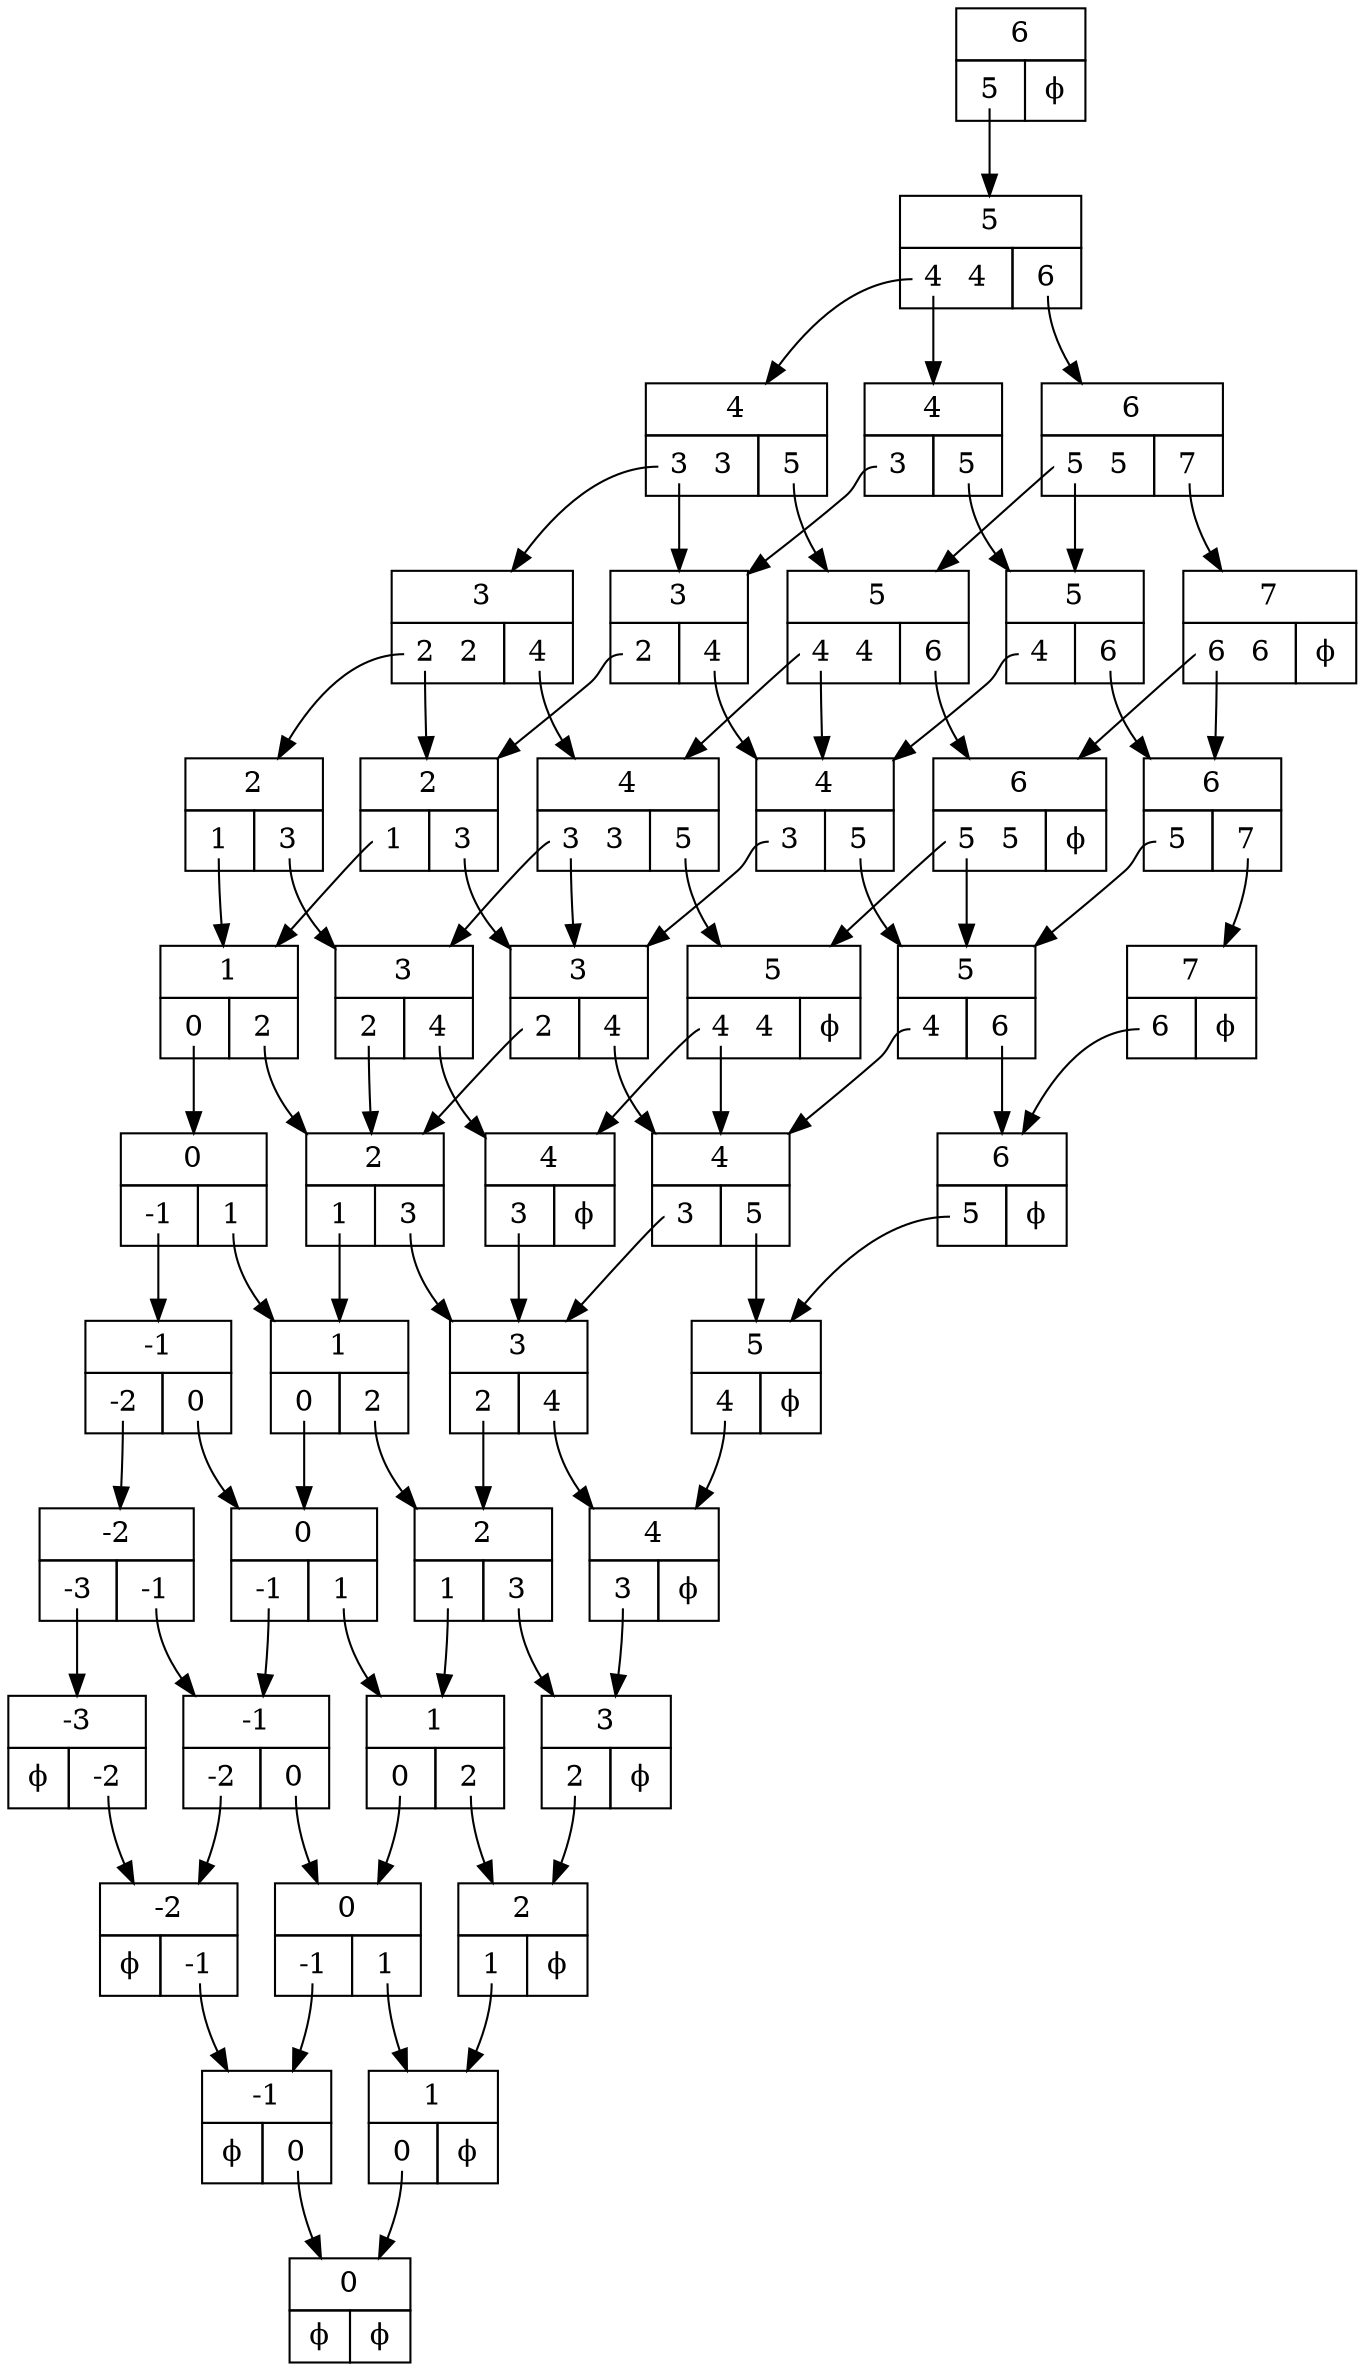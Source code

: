 digraph "6.0" {
   node_1 [shape=none,margin=0,label=
         <<TABLE BORDER="0" CELLBORDER="1" CELLSPACING="0" CELLPADDING="4">
         <TR><TD COLSPAN="2">6</TD></TR>
         <TR><TD PORT="L"> <TABLE BORDER="0" CELLBORDER="0" CELLPADDING="0"><TR><TD PORT="5"> 5 </TD> &nbsp; </TR></TABLE> </TD><TD PORT="R"> ϕ </TD></TR>
         </TABLE>>,
         ];
   node_1:"5" -> node_2;
   node_2 [shape=none,margin=0,label=
         <<TABLE BORDER="0" CELLBORDER="1" CELLSPACING="0" CELLPADDING="4">
         <TR><TD COLSPAN="2">5</TD></TR>
         <TR><TD PORT="L"> <TABLE BORDER="0" CELLBORDER="0" CELLPADDING="0"><TR><TD PORT="4"> 4 </TD> &nbsp; <TD PORT="4"> 4 </TD> &nbsp; </TR></TABLE> </TD><TD PORT="R"> <TABLE BORDER="0" CELLBORDER="0" CELLPADDING="0"><TR><TD PORT="6"> 6 </TD> &nbsp; </TR></TABLE> </TD></TR>
         </TABLE>>,
         ];
   node_2:"4" -> node_3;
   node_3 [shape=none,margin=0,label=
         <<TABLE BORDER="0" CELLBORDER="1" CELLSPACING="0" CELLPADDING="4">
         <TR><TD COLSPAN="2">4</TD></TR>
         <TR><TD PORT="L"> <TABLE BORDER="0" CELLBORDER="0" CELLPADDING="0"><TR><TD PORT="3"> 3 </TD> &nbsp; </TR></TABLE> </TD><TD PORT="R"> <TABLE BORDER="0" CELLBORDER="0" CELLPADDING="0"><TR><TD PORT="5"> 5 </TD> &nbsp; </TR></TABLE> </TD></TR>
         </TABLE>>,
         ];
   node_3:"3" -> node_4;
   node_4 [shape=none,margin=0,label=
         <<TABLE BORDER="0" CELLBORDER="1" CELLSPACING="0" CELLPADDING="4">
         <TR><TD COLSPAN="2">3</TD></TR>
         <TR><TD PORT="L"> <TABLE BORDER="0" CELLBORDER="0" CELLPADDING="0"><TR><TD PORT="2"> 2 </TD> &nbsp; </TR></TABLE> </TD><TD PORT="R"> <TABLE BORDER="0" CELLBORDER="0" CELLPADDING="0"><TR><TD PORT="4"> 4 </TD> &nbsp; </TR></TABLE> </TD></TR>
         </TABLE>>,
         ];
   node_4:"2" -> node_5;
   node_5 [shape=none,margin=0,label=
         <<TABLE BORDER="0" CELLBORDER="1" CELLSPACING="0" CELLPADDING="4">
         <TR><TD COLSPAN="2">2</TD></TR>
         <TR><TD PORT="L"> <TABLE BORDER="0" CELLBORDER="0" CELLPADDING="0"><TR><TD PORT="1"> 1 </TD> &nbsp; </TR></TABLE> </TD><TD PORT="R"> <TABLE BORDER="0" CELLBORDER="0" CELLPADDING="0"><TR><TD PORT="3"> 3 </TD> &nbsp; </TR></TABLE> </TD></TR>
         </TABLE>>,
         ];
   node_5:"1" -> node_6;
   node_6 [shape=none,margin=0,label=
         <<TABLE BORDER="0" CELLBORDER="1" CELLSPACING="0" CELLPADDING="4">
         <TR><TD COLSPAN="2">1</TD></TR>
         <TR><TD PORT="L"> <TABLE BORDER="0" CELLBORDER="0" CELLPADDING="0"><TR><TD PORT="0"> 0 </TD> &nbsp; </TR></TABLE> </TD><TD PORT="R"> <TABLE BORDER="0" CELLBORDER="0" CELLPADDING="0"><TR><TD PORT="2"> 2 </TD> &nbsp; </TR></TABLE> </TD></TR>
         </TABLE>>,
         ];
   node_6:"0" -> node_7;
   node_7 [shape=none,margin=0,label=
         <<TABLE BORDER="0" CELLBORDER="1" CELLSPACING="0" CELLPADDING="4">
         <TR><TD COLSPAN="2">0</TD></TR>
         <TR><TD PORT="L"> <TABLE BORDER="0" CELLBORDER="0" CELLPADDING="0"><TR><TD PORT="-1"> -1 </TD> &nbsp; </TR></TABLE> </TD><TD PORT="R"> <TABLE BORDER="0" CELLBORDER="0" CELLPADDING="0"><TR><TD PORT="1"> 1 </TD> &nbsp; </TR></TABLE> </TD></TR>
         </TABLE>>,
         ];
   node_7:"-1" -> node_8;
   node_8 [shape=none,margin=0,label=
         <<TABLE BORDER="0" CELLBORDER="1" CELLSPACING="0" CELLPADDING="4">
         <TR><TD COLSPAN="2">-1</TD></TR>
         <TR><TD PORT="L"> <TABLE BORDER="0" CELLBORDER="0" CELLPADDING="0"><TR><TD PORT="-2"> -2 </TD> &nbsp; </TR></TABLE> </TD><TD PORT="R"> <TABLE BORDER="0" CELLBORDER="0" CELLPADDING="0"><TR><TD PORT="0"> 0 </TD> &nbsp; </TR></TABLE> </TD></TR>
         </TABLE>>,
         ];
   node_8:"-2" -> node_9;
   node_9 [shape=none,margin=0,label=
         <<TABLE BORDER="0" CELLBORDER="1" CELLSPACING="0" CELLPADDING="4">
         <TR><TD COLSPAN="2">-2</TD></TR>
         <TR><TD PORT="L"> <TABLE BORDER="0" CELLBORDER="0" CELLPADDING="0"><TR><TD PORT="-3"> -3 </TD> &nbsp; </TR></TABLE> </TD><TD PORT="R"> <TABLE BORDER="0" CELLBORDER="0" CELLPADDING="0"><TR><TD PORT="-1"> -1 </TD> &nbsp; </TR></TABLE> </TD></TR>
         </TABLE>>,
         ];
   node_9:"-3" -> node_10;
   node_10 [shape=none,margin=0,label=
         <<TABLE BORDER="0" CELLBORDER="1" CELLSPACING="0" CELLPADDING="4">
         <TR><TD COLSPAN="2">-3</TD></TR>
         <TR><TD PORT="L"> ϕ </TD><TD PORT="R"> <TABLE BORDER="0" CELLBORDER="0" CELLPADDING="0"><TR><TD PORT="-2"> -2 </TD> &nbsp; </TR></TABLE> </TD></TR>
         </TABLE>>,
         ];
   node_10:"-2" -> node_11;
   node_11 [shape=none,margin=0,label=
         <<TABLE BORDER="0" CELLBORDER="1" CELLSPACING="0" CELLPADDING="4">
         <TR><TD COLSPAN="2">-2</TD></TR>
         <TR><TD PORT="L"> ϕ </TD><TD PORT="R"> <TABLE BORDER="0" CELLBORDER="0" CELLPADDING="0"><TR><TD PORT="-1"> -1 </TD> &nbsp; </TR></TABLE> </TD></TR>
         </TABLE>>,
         ];
   node_11:"-1" -> node_12;
   node_12 [shape=none,margin=0,label=
         <<TABLE BORDER="0" CELLBORDER="1" CELLSPACING="0" CELLPADDING="4">
         <TR><TD COLSPAN="2">-1</TD></TR>
         <TR><TD PORT="L"> ϕ </TD><TD PORT="R"> <TABLE BORDER="0" CELLBORDER="0" CELLPADDING="0"><TR><TD PORT="0"> 0 </TD> &nbsp; </TR></TABLE> </TD></TR>
         </TABLE>>,
         ];
   node_12:"0" -> node_13;
   node_13 [shape=none,margin=0,label=
         <<TABLE BORDER="0" CELLBORDER="1" CELLSPACING="0" CELLPADDING="4">
         <TR><TD COLSPAN="2">0</TD></TR>
         <TR><TD PORT="L"> ϕ </TD><TD PORT="R"> ϕ </TD></TR>
         </TABLE>>,
         ];
   node_9:"-1" -> node_14;
   node_14 [shape=none,margin=0,label=
         <<TABLE BORDER="0" CELLBORDER="1" CELLSPACING="0" CELLPADDING="4">
         <TR><TD COLSPAN="2">-1</TD></TR>
         <TR><TD PORT="L"> <TABLE BORDER="0" CELLBORDER="0" CELLPADDING="0"><TR><TD PORT="-2"> -2 </TD> &nbsp; </TR></TABLE> </TD><TD PORT="R"> <TABLE BORDER="0" CELLBORDER="0" CELLPADDING="0"><TR><TD PORT="0"> 0 </TD> &nbsp; </TR></TABLE> </TD></TR>
         </TABLE>>,
         ];
   node_14:"-2" -> node_11;
   node_14:"0" -> node_15;
   node_15 [shape=none,margin=0,label=
         <<TABLE BORDER="0" CELLBORDER="1" CELLSPACING="0" CELLPADDING="4">
         <TR><TD COLSPAN="2">0</TD></TR>
         <TR><TD PORT="L"> <TABLE BORDER="0" CELLBORDER="0" CELLPADDING="0"><TR><TD PORT="-1"> -1 </TD> &nbsp; </TR></TABLE> </TD><TD PORT="R"> <TABLE BORDER="0" CELLBORDER="0" CELLPADDING="0"><TR><TD PORT="1"> 1 </TD> &nbsp; </TR></TABLE> </TD></TR>
         </TABLE>>,
         ];
   node_15:"-1" -> node_12;
   node_15:"1" -> node_16;
   node_16 [shape=none,margin=0,label=
         <<TABLE BORDER="0" CELLBORDER="1" CELLSPACING="0" CELLPADDING="4">
         <TR><TD COLSPAN="2">1</TD></TR>
         <TR><TD PORT="L"> <TABLE BORDER="0" CELLBORDER="0" CELLPADDING="0"><TR><TD PORT="0"> 0 </TD> &nbsp; </TR></TABLE> </TD><TD PORT="R"> ϕ </TD></TR>
         </TABLE>>,
         ];
   node_16:"0" -> node_13;
   node_8:"0" -> node_17;
   node_17 [shape=none,margin=0,label=
         <<TABLE BORDER="0" CELLBORDER="1" CELLSPACING="0" CELLPADDING="4">
         <TR><TD COLSPAN="2">0</TD></TR>
         <TR><TD PORT="L"> <TABLE BORDER="0" CELLBORDER="0" CELLPADDING="0"><TR><TD PORT="-1"> -1 </TD> &nbsp; </TR></TABLE> </TD><TD PORT="R"> <TABLE BORDER="0" CELLBORDER="0" CELLPADDING="0"><TR><TD PORT="1"> 1 </TD> &nbsp; </TR></TABLE> </TD></TR>
         </TABLE>>,
         ];
   node_17:"-1" -> node_14;
   node_17:"1" -> node_18;
   node_18 [shape=none,margin=0,label=
         <<TABLE BORDER="0" CELLBORDER="1" CELLSPACING="0" CELLPADDING="4">
         <TR><TD COLSPAN="2">1</TD></TR>
         <TR><TD PORT="L"> <TABLE BORDER="0" CELLBORDER="0" CELLPADDING="0"><TR><TD PORT="0"> 0 </TD> &nbsp; </TR></TABLE> </TD><TD PORT="R"> <TABLE BORDER="0" CELLBORDER="0" CELLPADDING="0"><TR><TD PORT="2"> 2 </TD> &nbsp; </TR></TABLE> </TD></TR>
         </TABLE>>,
         ];
   node_18:"0" -> node_15;
   node_18:"2" -> node_19;
   node_19 [shape=none,margin=0,label=
         <<TABLE BORDER="0" CELLBORDER="1" CELLSPACING="0" CELLPADDING="4">
         <TR><TD COLSPAN="2">2</TD></TR>
         <TR><TD PORT="L"> <TABLE BORDER="0" CELLBORDER="0" CELLPADDING="0"><TR><TD PORT="1"> 1 </TD> &nbsp; </TR></TABLE> </TD><TD PORT="R"> ϕ </TD></TR>
         </TABLE>>,
         ];
   node_19:"1" -> node_16;
   node_7:"1" -> node_20;
   node_20 [shape=none,margin=0,label=
         <<TABLE BORDER="0" CELLBORDER="1" CELLSPACING="0" CELLPADDING="4">
         <TR><TD COLSPAN="2">1</TD></TR>
         <TR><TD PORT="L"> <TABLE BORDER="0" CELLBORDER="0" CELLPADDING="0"><TR><TD PORT="0"> 0 </TD> &nbsp; </TR></TABLE> </TD><TD PORT="R"> <TABLE BORDER="0" CELLBORDER="0" CELLPADDING="0"><TR><TD PORT="2"> 2 </TD> &nbsp; </TR></TABLE> </TD></TR>
         </TABLE>>,
         ];
   node_20:"0" -> node_17;
   node_20:"2" -> node_21;
   node_21 [shape=none,margin=0,label=
         <<TABLE BORDER="0" CELLBORDER="1" CELLSPACING="0" CELLPADDING="4">
         <TR><TD COLSPAN="2">2</TD></TR>
         <TR><TD PORT="L"> <TABLE BORDER="0" CELLBORDER="0" CELLPADDING="0"><TR><TD PORT="1"> 1 </TD> &nbsp; </TR></TABLE> </TD><TD PORT="R"> <TABLE BORDER="0" CELLBORDER="0" CELLPADDING="0"><TR><TD PORT="3"> 3 </TD> &nbsp; </TR></TABLE> </TD></TR>
         </TABLE>>,
         ];
   node_21:"1" -> node_18;
   node_21:"3" -> node_22;
   node_22 [shape=none,margin=0,label=
         <<TABLE BORDER="0" CELLBORDER="1" CELLSPACING="0" CELLPADDING="4">
         <TR><TD COLSPAN="2">3</TD></TR>
         <TR><TD PORT="L"> <TABLE BORDER="0" CELLBORDER="0" CELLPADDING="0"><TR><TD PORT="2"> 2 </TD> &nbsp; </TR></TABLE> </TD><TD PORT="R"> ϕ </TD></TR>
         </TABLE>>,
         ];
   node_22:"2" -> node_19;
   node_6:"2" -> node_23;
   node_23 [shape=none,margin=0,label=
         <<TABLE BORDER="0" CELLBORDER="1" CELLSPACING="0" CELLPADDING="4">
         <TR><TD COLSPAN="2">2</TD></TR>
         <TR><TD PORT="L"> <TABLE BORDER="0" CELLBORDER="0" CELLPADDING="0"><TR><TD PORT="1"> 1 </TD> &nbsp; </TR></TABLE> </TD><TD PORT="R"> <TABLE BORDER="0" CELLBORDER="0" CELLPADDING="0"><TR><TD PORT="3"> 3 </TD> &nbsp; </TR></TABLE> </TD></TR>
         </TABLE>>,
         ];
   node_23:"1" -> node_20;
   node_23:"3" -> node_24;
   node_24 [shape=none,margin=0,label=
         <<TABLE BORDER="0" CELLBORDER="1" CELLSPACING="0" CELLPADDING="4">
         <TR><TD COLSPAN="2">3</TD></TR>
         <TR><TD PORT="L"> <TABLE BORDER="0" CELLBORDER="0" CELLPADDING="0"><TR><TD PORT="2"> 2 </TD> &nbsp; </TR></TABLE> </TD><TD PORT="R"> <TABLE BORDER="0" CELLBORDER="0" CELLPADDING="0"><TR><TD PORT="4"> 4 </TD> &nbsp; </TR></TABLE> </TD></TR>
         </TABLE>>,
         ];
   node_24:"2" -> node_21;
   node_24:"4" -> node_25;
   node_25 [shape=none,margin=0,label=
         <<TABLE BORDER="0" CELLBORDER="1" CELLSPACING="0" CELLPADDING="4">
         <TR><TD COLSPAN="2">4</TD></TR>
         <TR><TD PORT="L"> <TABLE BORDER="0" CELLBORDER="0" CELLPADDING="0"><TR><TD PORT="3"> 3 </TD> &nbsp; </TR></TABLE> </TD><TD PORT="R"> ϕ </TD></TR>
         </TABLE>>,
         ];
   node_25:"3" -> node_22;
   node_5:"3" -> node_26;
   node_26 [shape=none,margin=0,label=
         <<TABLE BORDER="0" CELLBORDER="1" CELLSPACING="0" CELLPADDING="4">
         <TR><TD COLSPAN="2">3</TD></TR>
         <TR><TD PORT="L"> <TABLE BORDER="0" CELLBORDER="0" CELLPADDING="0"><TR><TD PORT="2"> 2 </TD> &nbsp; </TR></TABLE> </TD><TD PORT="R"> <TABLE BORDER="0" CELLBORDER="0" CELLPADDING="0"><TR><TD PORT="4"> 4 </TD> &nbsp; </TR></TABLE> </TD></TR>
         </TABLE>>,
         ];
   node_26:"2" -> node_23;
   node_26:"4" -> node_27;
   node_27 [shape=none,margin=0,label=
         <<TABLE BORDER="0" CELLBORDER="1" CELLSPACING="0" CELLPADDING="4">
         <TR><TD COLSPAN="2">4</TD></TR>
         <TR><TD PORT="L"> <TABLE BORDER="0" CELLBORDER="0" CELLPADDING="0"><TR><TD PORT="3"> 3 </TD> &nbsp; </TR></TABLE> </TD><TD PORT="R"> <TABLE BORDER="0" CELLBORDER="0" CELLPADDING="0"><TR><TD PORT="5"> 5 </TD> &nbsp; </TR></TABLE> </TD></TR>
         </TABLE>>,
         ];
   node_27:"3" -> node_24;
   node_27:"5" -> node_28;
   node_28 [shape=none,margin=0,label=
         <<TABLE BORDER="0" CELLBORDER="1" CELLSPACING="0" CELLPADDING="4">
         <TR><TD COLSPAN="2">5</TD></TR>
         <TR><TD PORT="L"> <TABLE BORDER="0" CELLBORDER="0" CELLPADDING="0"><TR><TD PORT="4"> 4 </TD> &nbsp; </TR></TABLE> </TD><TD PORT="R"> ϕ </TD></TR>
         </TABLE>>,
         ];
   node_28:"4" -> node_25;
   node_4:"4" -> node_29;
   node_29 [shape=none,margin=0,label=
         <<TABLE BORDER="0" CELLBORDER="1" CELLSPACING="0" CELLPADDING="4">
         <TR><TD COLSPAN="2">4</TD></TR>
         <TR><TD PORT="L"> <TABLE BORDER="0" CELLBORDER="0" CELLPADDING="0"><TR><TD PORT="3"> 3 </TD> &nbsp; </TR></TABLE> </TD><TD PORT="R"> <TABLE BORDER="0" CELLBORDER="0" CELLPADDING="0"><TR><TD PORT="5"> 5 </TD> &nbsp; </TR></TABLE> </TD></TR>
         </TABLE>>,
         ];
   node_29:"3" -> node_26;
   node_29:"5" -> node_30;
   node_30 [shape=none,margin=0,label=
         <<TABLE BORDER="0" CELLBORDER="1" CELLSPACING="0" CELLPADDING="4">
         <TR><TD COLSPAN="2">5</TD></TR>
         <TR><TD PORT="L"> <TABLE BORDER="0" CELLBORDER="0" CELLPADDING="0"><TR><TD PORT="4"> 4 </TD> &nbsp; </TR></TABLE> </TD><TD PORT="R"> <TABLE BORDER="0" CELLBORDER="0" CELLPADDING="0"><TR><TD PORT="6"> 6 </TD> &nbsp; </TR></TABLE> </TD></TR>
         </TABLE>>,
         ];
   node_30:"4" -> node_27;
   node_30:"6" -> node_31;
   node_31 [shape=none,margin=0,label=
         <<TABLE BORDER="0" CELLBORDER="1" CELLSPACING="0" CELLPADDING="4">
         <TR><TD COLSPAN="2">6</TD></TR>
         <TR><TD PORT="L"> <TABLE BORDER="0" CELLBORDER="0" CELLPADDING="0"><TR><TD PORT="5"> 5 </TD> &nbsp; </TR></TABLE> </TD><TD PORT="R"> ϕ </TD></TR>
         </TABLE>>,
         ];
   node_31:"5" -> node_28;
   node_3:"5" -> node_32;
   node_32 [shape=none,margin=0,label=
         <<TABLE BORDER="0" CELLBORDER="1" CELLSPACING="0" CELLPADDING="4">
         <TR><TD COLSPAN="2">5</TD></TR>
         <TR><TD PORT="L"> <TABLE BORDER="0" CELLBORDER="0" CELLPADDING="0"><TR><TD PORT="4"> 4 </TD> &nbsp; </TR></TABLE> </TD><TD PORT="R"> <TABLE BORDER="0" CELLBORDER="0" CELLPADDING="0"><TR><TD PORT="6"> 6 </TD> &nbsp; </TR></TABLE> </TD></TR>
         </TABLE>>,
         ];
   node_32:"4" -> node_29;
   node_32:"6" -> node_33;
   node_33 [shape=none,margin=0,label=
         <<TABLE BORDER="0" CELLBORDER="1" CELLSPACING="0" CELLPADDING="4">
         <TR><TD COLSPAN="2">6</TD></TR>
         <TR><TD PORT="L"> <TABLE BORDER="0" CELLBORDER="0" CELLPADDING="0"><TR><TD PORT="5"> 5 </TD> &nbsp; </TR></TABLE> </TD><TD PORT="R"> <TABLE BORDER="0" CELLBORDER="0" CELLPADDING="0"><TR><TD PORT="7"> 7 </TD> &nbsp; </TR></TABLE> </TD></TR>
         </TABLE>>,
         ];
   node_33:"5" -> node_30;
   node_33:"7" -> node_34;
   node_34 [shape=none,margin=0,label=
         <<TABLE BORDER="0" CELLBORDER="1" CELLSPACING="0" CELLPADDING="4">
         <TR><TD COLSPAN="2">7</TD></TR>
         <TR><TD PORT="L"> <TABLE BORDER="0" CELLBORDER="0" CELLPADDING="0"><TR><TD PORT="6"> 6 </TD> &nbsp; </TR></TABLE> </TD><TD PORT="R"> ϕ </TD></TR>
         </TABLE>>,
         ];
   node_34:"6" -> node_31;
   node_2:"4" -> node_35;
   node_35 [shape=none,margin=0,label=
         <<TABLE BORDER="0" CELLBORDER="1" CELLSPACING="0" CELLPADDING="4">
         <TR><TD COLSPAN="2">4</TD></TR>
         <TR><TD PORT="L"> <TABLE BORDER="0" CELLBORDER="0" CELLPADDING="0"><TR><TD PORT="3"> 3 </TD> &nbsp; <TD PORT="3"> 3 </TD> &nbsp; </TR></TABLE> </TD><TD PORT="R"> <TABLE BORDER="0" CELLBORDER="0" CELLPADDING="0"><TR><TD PORT="5"> 5 </TD> &nbsp; </TR></TABLE> </TD></TR>
         </TABLE>>,
         ];
   node_35:"3" -> node_4;
   node_35:"3" -> node_36;
   node_36 [shape=none,margin=0,label=
         <<TABLE BORDER="0" CELLBORDER="1" CELLSPACING="0" CELLPADDING="4">
         <TR><TD COLSPAN="2">3</TD></TR>
         <TR><TD PORT="L"> <TABLE BORDER="0" CELLBORDER="0" CELLPADDING="0"><TR><TD PORT="2"> 2 </TD> &nbsp; <TD PORT="2"> 2 </TD> &nbsp; </TR></TABLE> </TD><TD PORT="R"> <TABLE BORDER="0" CELLBORDER="0" CELLPADDING="0"><TR><TD PORT="4"> 4 </TD> &nbsp; </TR></TABLE> </TD></TR>
         </TABLE>>,
         ];
   node_36:"2" -> node_5;
   node_36:"2" -> node_37;
   node_37 [shape=none,margin=0,label=
         <<TABLE BORDER="0" CELLBORDER="1" CELLSPACING="0" CELLPADDING="4">
         <TR><TD COLSPAN="2">2</TD></TR>
         <TR><TD PORT="L"> <TABLE BORDER="0" CELLBORDER="0" CELLPADDING="0"><TR><TD PORT="1"> 1 </TD> &nbsp; </TR></TABLE> </TD><TD PORT="R"> <TABLE BORDER="0" CELLBORDER="0" CELLPADDING="0"><TR><TD PORT="3"> 3 </TD> &nbsp; </TR></TABLE> </TD></TR>
         </TABLE>>,
         ];
   node_37:"1" -> node_6;
   node_37:"3" -> node_38;
   node_38 [shape=none,margin=0,label=
         <<TABLE BORDER="0" CELLBORDER="1" CELLSPACING="0" CELLPADDING="4">
         <TR><TD COLSPAN="2">3</TD></TR>
         <TR><TD PORT="L"> <TABLE BORDER="0" CELLBORDER="0" CELLPADDING="0"><TR><TD PORT="2"> 2 </TD> &nbsp; </TR></TABLE> </TD><TD PORT="R"> <TABLE BORDER="0" CELLBORDER="0" CELLPADDING="0"><TR><TD PORT="4"> 4 </TD> &nbsp; </TR></TABLE> </TD></TR>
         </TABLE>>,
         ];
   node_38:"2" -> node_23;
   node_38:"4" -> node_39;
   node_39 [shape=none,margin=0,label=
         <<TABLE BORDER="0" CELLBORDER="1" CELLSPACING="0" CELLPADDING="4">
         <TR><TD COLSPAN="2">4</TD></TR>
         <TR><TD PORT="L"> <TABLE BORDER="0" CELLBORDER="0" CELLPADDING="0"><TR><TD PORT="3"> 3 </TD> &nbsp; </TR></TABLE> </TD><TD PORT="R"> ϕ </TD></TR>
         </TABLE>>,
         ];
   node_39:"3" -> node_24;
   node_36:"4" -> node_40;
   node_40 [shape=none,margin=0,label=
         <<TABLE BORDER="0" CELLBORDER="1" CELLSPACING="0" CELLPADDING="4">
         <TR><TD COLSPAN="2">4</TD></TR>
         <TR><TD PORT="L"> <TABLE BORDER="0" CELLBORDER="0" CELLPADDING="0"><TR><TD PORT="3"> 3 </TD> &nbsp; <TD PORT="3"> 3 </TD> &nbsp; </TR></TABLE> </TD><TD PORT="R"> <TABLE BORDER="0" CELLBORDER="0" CELLPADDING="0"><TR><TD PORT="5"> 5 </TD> &nbsp; </TR></TABLE> </TD></TR>
         </TABLE>>,
         ];
   node_40:"3" -> node_26;
   node_40:"3" -> node_38;
   node_40:"5" -> node_41;
   node_41 [shape=none,margin=0,label=
         <<TABLE BORDER="0" CELLBORDER="1" CELLSPACING="0" CELLPADDING="4">
         <TR><TD COLSPAN="2">5</TD></TR>
         <TR><TD PORT="L"> <TABLE BORDER="0" CELLBORDER="0" CELLPADDING="0"><TR><TD PORT="4"> 4 </TD> &nbsp; <TD PORT="4"> 4 </TD> &nbsp; </TR></TABLE> </TD><TD PORT="R"> ϕ </TD></TR>
         </TABLE>>,
         ];
   node_41:"4" -> node_27;
   node_41:"4" -> node_39;
   node_35:"5" -> node_42;
   node_42 [shape=none,margin=0,label=
         <<TABLE BORDER="0" CELLBORDER="1" CELLSPACING="0" CELLPADDING="4">
         <TR><TD COLSPAN="2">5</TD></TR>
         <TR><TD PORT="L"> <TABLE BORDER="0" CELLBORDER="0" CELLPADDING="0"><TR><TD PORT="4"> 4 </TD> &nbsp; <TD PORT="4"> 4 </TD> &nbsp; </TR></TABLE> </TD><TD PORT="R"> <TABLE BORDER="0" CELLBORDER="0" CELLPADDING="0"><TR><TD PORT="6"> 6 </TD> &nbsp; </TR></TABLE> </TD></TR>
         </TABLE>>,
         ];
   node_42:"4" -> node_29;
   node_42:"4" -> node_40;
   node_42:"6" -> node_43;
   node_43 [shape=none,margin=0,label=
         <<TABLE BORDER="0" CELLBORDER="1" CELLSPACING="0" CELLPADDING="4">
         <TR><TD COLSPAN="2">6</TD></TR>
         <TR><TD PORT="L"> <TABLE BORDER="0" CELLBORDER="0" CELLPADDING="0"><TR><TD PORT="5"> 5 </TD> &nbsp; <TD PORT="5"> 5 </TD> &nbsp; </TR></TABLE> </TD><TD PORT="R"> ϕ </TD></TR>
         </TABLE>>,
         ];
   node_43:"5" -> node_30;
   node_43:"5" -> node_41;
   node_2:"6" -> node_44;
   node_44 [shape=none,margin=0,label=
         <<TABLE BORDER="0" CELLBORDER="1" CELLSPACING="0" CELLPADDING="4">
         <TR><TD COLSPAN="2">6</TD></TR>
         <TR><TD PORT="L"> <TABLE BORDER="0" CELLBORDER="0" CELLPADDING="0"><TR><TD PORT="5"> 5 </TD> &nbsp; <TD PORT="5"> 5 </TD> &nbsp; </TR></TABLE> </TD><TD PORT="R"> <TABLE BORDER="0" CELLBORDER="0" CELLPADDING="0"><TR><TD PORT="7"> 7 </TD> &nbsp; </TR></TABLE> </TD></TR>
         </TABLE>>,
         ];
   node_44:"5" -> node_32;
   node_44:"5" -> node_42;
   node_44:"7" -> node_45;
   node_45 [shape=none,margin=0,label=
         <<TABLE BORDER="0" CELLBORDER="1" CELLSPACING="0" CELLPADDING="4">
         <TR><TD COLSPAN="2">7</TD></TR>
         <TR><TD PORT="L"> <TABLE BORDER="0" CELLBORDER="0" CELLPADDING="0"><TR><TD PORT="6"> 6 </TD> &nbsp; <TD PORT="6"> 6 </TD> &nbsp; </TR></TABLE> </TD><TD PORT="R"> ϕ </TD></TR>
         </TABLE>>,
         ];
   node_45:"6" -> node_33;
   node_45:"6" -> node_43;
}
